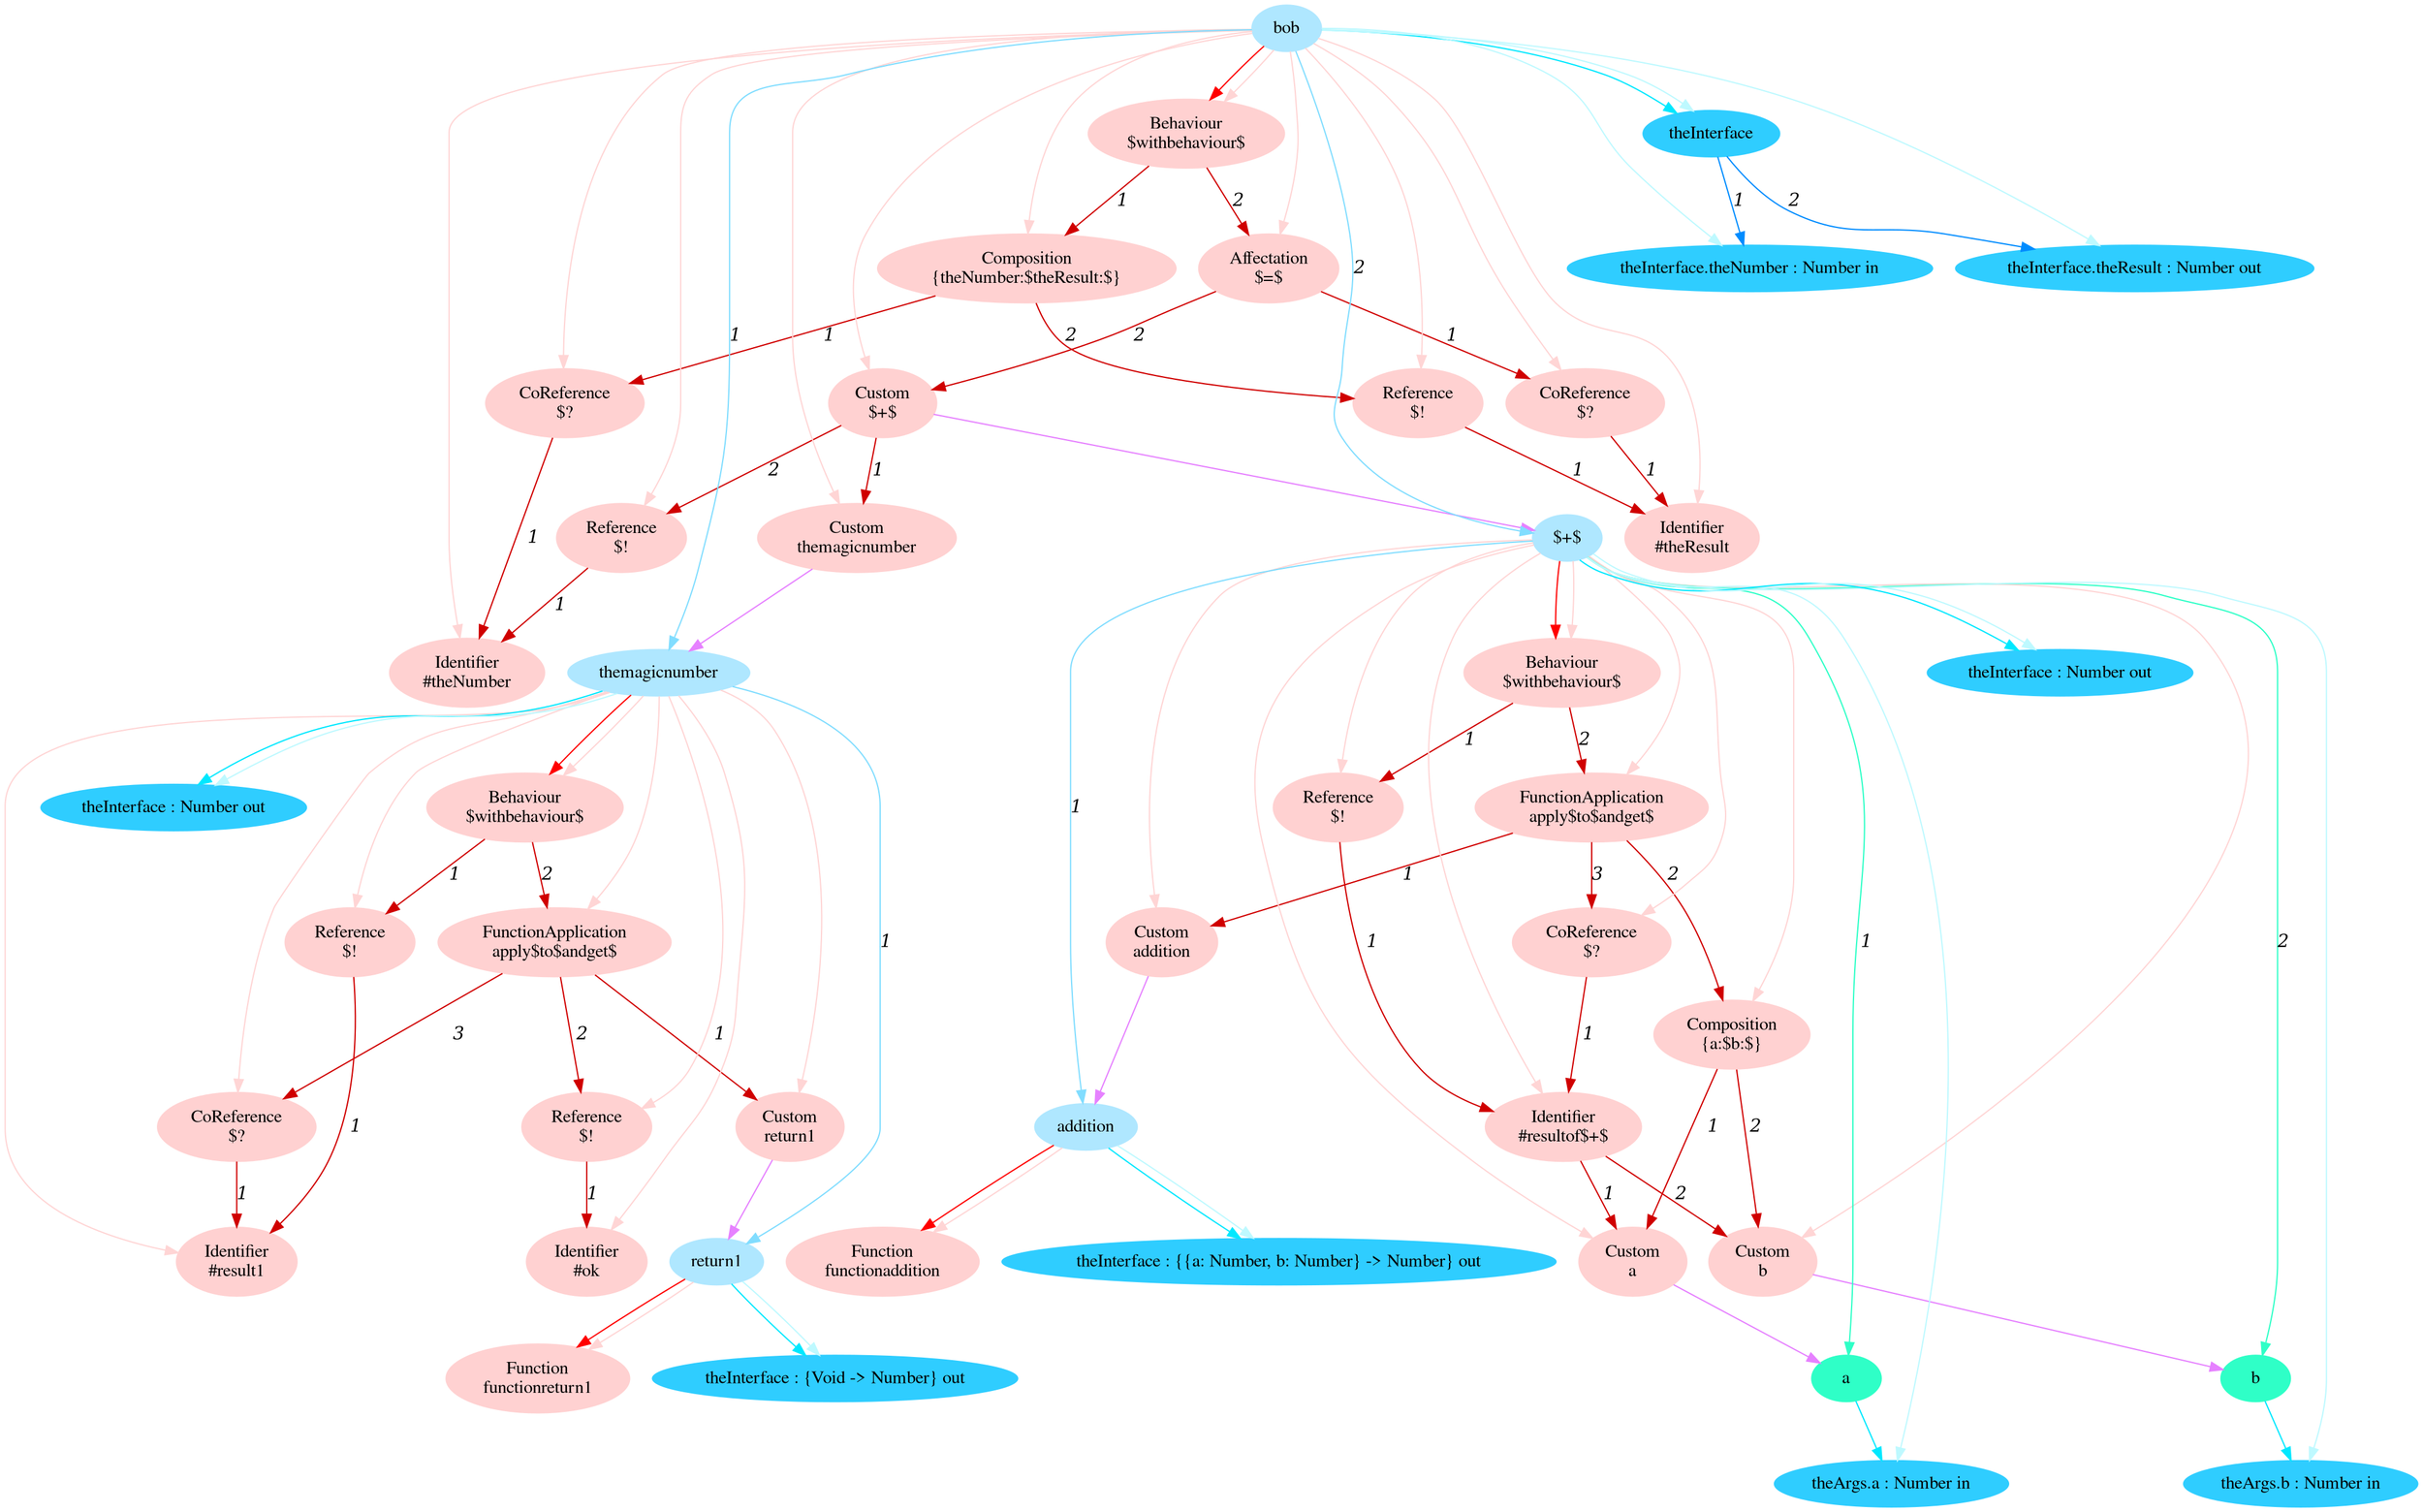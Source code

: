 digraph g{node_4886 [shape="ellipse", style="filled", color="#ffd1d1", fontname="Times", label="Function
functionreturn1" ]
node_4889 [shape="ellipse", style="filled", color="#ffd1d1", fontname="Times", label="Identifier
#result1" ]
node_4893 [shape="ellipse", style="filled", color="#ffd1d1", fontname="Times", label="Reference
$!" ]
node_4897 [shape="ellipse", style="filled", color="#ffd1d1", fontname="Times", label="Custom
return1" ]
node_4900 [shape="ellipse", style="filled", color="#ffd1d1", fontname="Times", label="Identifier
#ok" ]
node_4903 [shape="ellipse", style="filled", color="#ffd1d1", fontname="Times", label="Reference
$!" ]
node_4907 [shape="ellipse", style="filled", color="#ffd1d1", fontname="Times", label="CoReference
$?" ]
node_4911 [shape="ellipse", style="filled", color="#ffd1d1", fontname="Times", label="FunctionApplication
apply$to$andget$" ]
node_4917 [shape="ellipse", style="filled", color="#ffd1d1", fontname="Times", label="Behaviour
$withbehaviour$" ]
node_4922 [shape="ellipse", style="filled", color="#ffd1d1", fontname="Times", label="Function
functionaddition" ]
node_4925 [shape="ellipse", style="filled", color="#ffd1d1", fontname="Times", label="Custom
a" ]
node_4930 [shape="ellipse", style="filled", color="#ffd1d1", fontname="Times", label="Custom
b" ]
node_4935 [shape="ellipse", style="filled", color="#ffd1d1", fontname="Times", label="Identifier
#resultof$+$" ]
node_4941 [shape="ellipse", style="filled", color="#ffd1d1", fontname="Times", label="Reference
$!" ]
node_4945 [shape="ellipse", style="filled", color="#ffd1d1", fontname="Times", label="Custom
addition" ]
node_4948 [shape="ellipse", style="filled", color="#ffd1d1", fontname="Times", label="Composition
{a:$b:$}" ]
node_4953 [shape="ellipse", style="filled", color="#ffd1d1", fontname="Times", label="CoReference
$?" ]
node_4957 [shape="ellipse", style="filled", color="#ffd1d1", fontname="Times", label="FunctionApplication
apply$to$andget$" ]
node_4963 [shape="ellipse", style="filled", color="#ffd1d1", fontname="Times", label="Behaviour
$withbehaviour$" ]
node_4968 [shape="ellipse", style="filled", color="#ffd1d1", fontname="Times", label="Identifier
#theNumber" ]
node_4972 [shape="ellipse", style="filled", color="#ffd1d1", fontname="Times", label="CoReference
$?" ]
node_4976 [shape="ellipse", style="filled", color="#ffd1d1", fontname="Times", label="Identifier
#theResult" ]
node_4980 [shape="ellipse", style="filled", color="#ffd1d1", fontname="Times", label="Reference
$!" ]
node_4984 [shape="ellipse", style="filled", color="#ffd1d1", fontname="Times", label="Composition
{theNumber:$theResult:$}" ]
node_4989 [shape="ellipse", style="filled", color="#ffd1d1", fontname="Times", label="CoReference
$?" ]
node_4993 [shape="ellipse", style="filled", color="#ffd1d1", fontname="Times", label="Custom
themagicnumber" ]
node_4996 [shape="ellipse", style="filled", color="#ffd1d1", fontname="Times", label="Reference
$!" ]
node_5000 [shape="ellipse", style="filled", color="#ffd1d1", fontname="Times", label="Custom
$+$" ]
node_5005 [shape="ellipse", style="filled", color="#ffd1d1", fontname="Times", label="Affectation
$=$" ]
node_5010 [shape="ellipse", style="filled", color="#ffd1d1", fontname="Times", label="Behaviour
$withbehaviour$" ]
node_4732 [shape="ellipse", style="filled", color="#afe7ff", fontname="Times", label="bob" ]
node_4733 [shape="ellipse", style="filled", color="#afe7ff", fontname="Times", label="themagicnumber" ]
node_4734 [shape="ellipse", style="filled", color="#afe7ff", fontname="Times", label="return1" ]
node_4772 [shape="ellipse", style="filled", color="#afe7ff", fontname="Times", label="$+$" ]
node_4773 [shape="ellipse", style="filled", color="#afe7ff", fontname="Times", label="addition" ]
node_4781 [shape="ellipse", style="filled", color="#2fffc7", fontname="Times", label="a" ]
node_4785 [shape="ellipse", style="filled", color="#2fffc7", fontname="Times", label="b" ]
node_4735 [shape="ellipse", style="filled", color="#2fcdff", fontname="Times", label="theInterface : {Void -> Number} out" ]
node_4742 [shape="ellipse", style="filled", color="#2fcdff", fontname="Times", label="theInterface : Number out" ]
node_4774 [shape="ellipse", style="filled", color="#2fcdff", fontname="Times", label="theInterface : {{a: Number, b: Number} -> Number} out" ]
node_4782 [shape="ellipse", style="filled", color="#2fcdff", fontname="Times", label="theArgs.a : Number in" ]
node_4786 [shape="ellipse", style="filled", color="#2fcdff", fontname="Times", label="theArgs.b : Number in" ]
node_4791 [shape="ellipse", style="filled", color="#2fcdff", fontname="Times", label="theInterface : Number out" ]
node_4838 [shape="ellipse", style="filled", color="#2fcdff", fontname="Times", label="theInterface" ]
node_4839 [shape="ellipse", style="filled", color="#2fcdff", fontname="Times", label="theInterface.theNumber : Number in" ]
node_4841 [shape="ellipse", style="filled", color="#2fcdff", fontname="Times", label="theInterface.theResult : Number out" ]
node_4893 -> node_4889 [dir=forward, arrowHead=normal, fontname="Times-Italic", arrowsize=1, color="#d00000", label="1",  headlabel="", taillabel="" ]
node_4903 -> node_4900 [dir=forward, arrowHead=normal, fontname="Times-Italic", arrowsize=1, color="#d00000", label="1",  headlabel="", taillabel="" ]
node_4907 -> node_4889 [dir=forward, arrowHead=normal, fontname="Times-Italic", arrowsize=1, color="#d00000", label="1",  headlabel="", taillabel="" ]
node_4911 -> node_4897 [dir=forward, arrowHead=normal, fontname="Times-Italic", arrowsize=1, color="#d00000", label="1",  headlabel="", taillabel="" ]
node_4911 -> node_4903 [dir=forward, arrowHead=normal, fontname="Times-Italic", arrowsize=1, color="#d00000", label="2",  headlabel="", taillabel="" ]
node_4911 -> node_4907 [dir=forward, arrowHead=normal, fontname="Times-Italic", arrowsize=1, color="#d00000", label="3",  headlabel="", taillabel="" ]
node_4917 -> node_4893 [dir=forward, arrowHead=normal, fontname="Times-Italic", arrowsize=1, color="#d00000", label="1",  headlabel="", taillabel="" ]
node_4917 -> node_4911 [dir=forward, arrowHead=normal, fontname="Times-Italic", arrowsize=1, color="#d00000", label="2",  headlabel="", taillabel="" ]
node_4935 -> node_4925 [dir=forward, arrowHead=normal, fontname="Times-Italic", arrowsize=1, color="#d00000", label="1",  headlabel="", taillabel="" ]
node_4935 -> node_4930 [dir=forward, arrowHead=normal, fontname="Times-Italic", arrowsize=1, color="#d00000", label="2",  headlabel="", taillabel="" ]
node_4941 -> node_4935 [dir=forward, arrowHead=normal, fontname="Times-Italic", arrowsize=1, color="#d00000", label="1",  headlabel="", taillabel="" ]
node_4948 -> node_4925 [dir=forward, arrowHead=normal, fontname="Times-Italic", arrowsize=1, color="#d00000", label="1",  headlabel="", taillabel="" ]
node_4948 -> node_4930 [dir=forward, arrowHead=normal, fontname="Times-Italic", arrowsize=1, color="#d00000", label="2",  headlabel="", taillabel="" ]
node_4953 -> node_4935 [dir=forward, arrowHead=normal, fontname="Times-Italic", arrowsize=1, color="#d00000", label="1",  headlabel="", taillabel="" ]
node_4957 -> node_4945 [dir=forward, arrowHead=normal, fontname="Times-Italic", arrowsize=1, color="#d00000", label="1",  headlabel="", taillabel="" ]
node_4957 -> node_4948 [dir=forward, arrowHead=normal, fontname="Times-Italic", arrowsize=1, color="#d00000", label="2",  headlabel="", taillabel="" ]
node_4957 -> node_4953 [dir=forward, arrowHead=normal, fontname="Times-Italic", arrowsize=1, color="#d00000", label="3",  headlabel="", taillabel="" ]
node_4963 -> node_4941 [dir=forward, arrowHead=normal, fontname="Times-Italic", arrowsize=1, color="#d00000", label="1",  headlabel="", taillabel="" ]
node_4963 -> node_4957 [dir=forward, arrowHead=normal, fontname="Times-Italic", arrowsize=1, color="#d00000", label="2",  headlabel="", taillabel="" ]
node_4972 -> node_4968 [dir=forward, arrowHead=normal, fontname="Times-Italic", arrowsize=1, color="#d00000", label="1",  headlabel="", taillabel="" ]
node_4980 -> node_4976 [dir=forward, arrowHead=normal, fontname="Times-Italic", arrowsize=1, color="#d00000", label="1",  headlabel="", taillabel="" ]
node_4984 -> node_4972 [dir=forward, arrowHead=normal, fontname="Times-Italic", arrowsize=1, color="#d00000", label="1",  headlabel="", taillabel="" ]
node_4984 -> node_4980 [dir=forward, arrowHead=normal, fontname="Times-Italic", arrowsize=1, color="#d00000", label="2",  headlabel="", taillabel="" ]
node_4989 -> node_4976 [dir=forward, arrowHead=normal, fontname="Times-Italic", arrowsize=1, color="#d00000", label="1",  headlabel="", taillabel="" ]
node_4996 -> node_4968 [dir=forward, arrowHead=normal, fontname="Times-Italic", arrowsize=1, color="#d00000", label="1",  headlabel="", taillabel="" ]
node_5000 -> node_4993 [dir=forward, arrowHead=normal, fontname="Times-Italic", arrowsize=1, color="#d00000", label="1",  headlabel="", taillabel="" ]
node_5000 -> node_4996 [dir=forward, arrowHead=normal, fontname="Times-Italic", arrowsize=1, color="#d00000", label="2",  headlabel="", taillabel="" ]
node_5005 -> node_4989 [dir=forward, arrowHead=normal, fontname="Times-Italic", arrowsize=1, color="#d00000", label="1",  headlabel="", taillabel="" ]
node_5005 -> node_5000 [dir=forward, arrowHead=normal, fontname="Times-Italic", arrowsize=1, color="#d00000", label="2",  headlabel="", taillabel="" ]
node_5010 -> node_4984 [dir=forward, arrowHead=normal, fontname="Times-Italic", arrowsize=1, color="#d00000", label="1",  headlabel="", taillabel="" ]
node_5010 -> node_5005 [dir=forward, arrowHead=normal, fontname="Times-Italic", arrowsize=1, color="#d00000", label="2",  headlabel="", taillabel="" ]
node_4734 -> node_4886 [dir=forward, arrowHead=normal, fontname="Times-Italic", arrowsize=1, color="#ff0000", label="",  headlabel="", taillabel="" ]
node_4733 -> node_4917 [dir=forward, arrowHead=normal, fontname="Times-Italic", arrowsize=1, color="#ff0000", label="",  headlabel="", taillabel="" ]
node_4773 -> node_4922 [dir=forward, arrowHead=normal, fontname="Times-Italic", arrowsize=1, color="#ff0000", label="",  headlabel="", taillabel="" ]
node_4772 -> node_4963 [dir=forward, arrowHead=normal, fontname="Times-Italic", arrowsize=1, color="#ff0000", label="",  headlabel="", taillabel="" ]
node_4732 -> node_5010 [dir=forward, arrowHead=normal, fontname="Times-Italic", arrowsize=1, color="#ff0000", label="",  headlabel="", taillabel="" ]
node_4734 -> node_4886 [dir=forward, arrowHead=normal, fontname="Times-Italic", arrowsize=1, color="#ffd5d5", label="",  headlabel="", taillabel="" ]
node_4733 -> node_4889 [dir=forward, arrowHead=normal, fontname="Times-Italic", arrowsize=1, color="#ffd5d5", label="",  headlabel="", taillabel="" ]
node_4733 -> node_4893 [dir=forward, arrowHead=normal, fontname="Times-Italic", arrowsize=1, color="#ffd5d5", label="",  headlabel="", taillabel="" ]
node_4733 -> node_4897 [dir=forward, arrowHead=normal, fontname="Times-Italic", arrowsize=1, color="#ffd5d5", label="",  headlabel="", taillabel="" ]
node_4733 -> node_4900 [dir=forward, arrowHead=normal, fontname="Times-Italic", arrowsize=1, color="#ffd5d5", label="",  headlabel="", taillabel="" ]
node_4733 -> node_4903 [dir=forward, arrowHead=normal, fontname="Times-Italic", arrowsize=1, color="#ffd5d5", label="",  headlabel="", taillabel="" ]
node_4733 -> node_4907 [dir=forward, arrowHead=normal, fontname="Times-Italic", arrowsize=1, color="#ffd5d5", label="",  headlabel="", taillabel="" ]
node_4733 -> node_4911 [dir=forward, arrowHead=normal, fontname="Times-Italic", arrowsize=1, color="#ffd5d5", label="",  headlabel="", taillabel="" ]
node_4733 -> node_4917 [dir=forward, arrowHead=normal, fontname="Times-Italic", arrowsize=1, color="#ffd5d5", label="",  headlabel="", taillabel="" ]
node_4773 -> node_4922 [dir=forward, arrowHead=normal, fontname="Times-Italic", arrowsize=1, color="#ffd5d5", label="",  headlabel="", taillabel="" ]
node_4772 -> node_4925 [dir=forward, arrowHead=normal, fontname="Times-Italic", arrowsize=1, color="#ffd5d5", label="",  headlabel="", taillabel="" ]
node_4772 -> node_4930 [dir=forward, arrowHead=normal, fontname="Times-Italic", arrowsize=1, color="#ffd5d5", label="",  headlabel="", taillabel="" ]
node_4772 -> node_4935 [dir=forward, arrowHead=normal, fontname="Times-Italic", arrowsize=1, color="#ffd5d5", label="",  headlabel="", taillabel="" ]
node_4772 -> node_4941 [dir=forward, arrowHead=normal, fontname="Times-Italic", arrowsize=1, color="#ffd5d5", label="",  headlabel="", taillabel="" ]
node_4772 -> node_4945 [dir=forward, arrowHead=normal, fontname="Times-Italic", arrowsize=1, color="#ffd5d5", label="",  headlabel="", taillabel="" ]
node_4772 -> node_4948 [dir=forward, arrowHead=normal, fontname="Times-Italic", arrowsize=1, color="#ffd5d5", label="",  headlabel="", taillabel="" ]
node_4772 -> node_4953 [dir=forward, arrowHead=normal, fontname="Times-Italic", arrowsize=1, color="#ffd5d5", label="",  headlabel="", taillabel="" ]
node_4772 -> node_4957 [dir=forward, arrowHead=normal, fontname="Times-Italic", arrowsize=1, color="#ffd5d5", label="",  headlabel="", taillabel="" ]
node_4772 -> node_4963 [dir=forward, arrowHead=normal, fontname="Times-Italic", arrowsize=1, color="#ffd5d5", label="",  headlabel="", taillabel="" ]
node_4732 -> node_4968 [dir=forward, arrowHead=normal, fontname="Times-Italic", arrowsize=1, color="#ffd5d5", label="",  headlabel="", taillabel="" ]
node_4732 -> node_4972 [dir=forward, arrowHead=normal, fontname="Times-Italic", arrowsize=1, color="#ffd5d5", label="",  headlabel="", taillabel="" ]
node_4732 -> node_4976 [dir=forward, arrowHead=normal, fontname="Times-Italic", arrowsize=1, color="#ffd5d5", label="",  headlabel="", taillabel="" ]
node_4732 -> node_4980 [dir=forward, arrowHead=normal, fontname="Times-Italic", arrowsize=1, color="#ffd5d5", label="",  headlabel="", taillabel="" ]
node_4732 -> node_4984 [dir=forward, arrowHead=normal, fontname="Times-Italic", arrowsize=1, color="#ffd5d5", label="",  headlabel="", taillabel="" ]
node_4732 -> node_4989 [dir=forward, arrowHead=normal, fontname="Times-Italic", arrowsize=1, color="#ffd5d5", label="",  headlabel="", taillabel="" ]
node_4732 -> node_4993 [dir=forward, arrowHead=normal, fontname="Times-Italic", arrowsize=1, color="#ffd5d5", label="",  headlabel="", taillabel="" ]
node_4732 -> node_4996 [dir=forward, arrowHead=normal, fontname="Times-Italic", arrowsize=1, color="#ffd5d5", label="",  headlabel="", taillabel="" ]
node_4732 -> node_5000 [dir=forward, arrowHead=normal, fontname="Times-Italic", arrowsize=1, color="#ffd5d5", label="",  headlabel="", taillabel="" ]
node_4732 -> node_5005 [dir=forward, arrowHead=normal, fontname="Times-Italic", arrowsize=1, color="#ffd5d5", label="",  headlabel="", taillabel="" ]
node_4732 -> node_5010 [dir=forward, arrowHead=normal, fontname="Times-Italic", arrowsize=1, color="#ffd5d5", label="",  headlabel="", taillabel="" ]
node_4772 -> node_4781 [dir=forward, arrowHead=normal, fontname="Times-Italic", arrowsize=1, color="#2fffc7", label="1",  headlabel="", taillabel="" ]
node_4772 -> node_4785 [dir=forward, arrowHead=normal, fontname="Times-Italic", arrowsize=1, color="#2fffc7", label="2",  headlabel="", taillabel="" ]
node_4781 -> node_4782 [dir=forward, arrowHead=normal, fontname="Times-Italic", arrowsize=1, color="#00e8ff", label="",  headlabel="", taillabel="" ]
node_4785 -> node_4786 [dir=forward, arrowHead=normal, fontname="Times-Italic", arrowsize=1, color="#00e8ff", label="",  headlabel="", taillabel="" ]
node_4734 -> node_4735 [dir=forward, arrowHead=normal, fontname="Times-Italic", arrowsize=1, color="#00e8ff", label="",  headlabel="", taillabel="" ]
node_4733 -> node_4742 [dir=forward, arrowHead=normal, fontname="Times-Italic", arrowsize=1, color="#00e8ff", label="",  headlabel="", taillabel="" ]
node_4773 -> node_4774 [dir=forward, arrowHead=normal, fontname="Times-Italic", arrowsize=1, color="#00e8ff", label="",  headlabel="", taillabel="" ]
node_4772 -> node_4791 [dir=forward, arrowHead=normal, fontname="Times-Italic", arrowsize=1, color="#00e8ff", label="",  headlabel="", taillabel="" ]
node_4732 -> node_4838 [dir=forward, arrowHead=normal, fontname="Times-Italic", arrowsize=1, color="#00e8ff", label="",  headlabel="", taillabel="" ]
node_4734 -> node_4735 [dir=forward, arrowHead=normal, fontname="Times-Italic", arrowsize=1, color="#bef9ff", label="",  headlabel="", taillabel="" ]
node_4733 -> node_4742 [dir=forward, arrowHead=normal, fontname="Times-Italic", arrowsize=1, color="#bef9ff", label="",  headlabel="", taillabel="" ]
node_4773 -> node_4774 [dir=forward, arrowHead=normal, fontname="Times-Italic", arrowsize=1, color="#bef9ff", label="",  headlabel="", taillabel="" ]
node_4772 -> node_4782 [dir=forward, arrowHead=normal, fontname="Times-Italic", arrowsize=1, color="#bef9ff", label="",  headlabel="", taillabel="" ]
node_4772 -> node_4786 [dir=forward, arrowHead=normal, fontname="Times-Italic", arrowsize=1, color="#bef9ff", label="",  headlabel="", taillabel="" ]
node_4772 -> node_4791 [dir=forward, arrowHead=normal, fontname="Times-Italic", arrowsize=1, color="#bef9ff", label="",  headlabel="", taillabel="" ]
node_4732 -> node_4839 [dir=forward, arrowHead=normal, fontname="Times-Italic", arrowsize=1, color="#bef9ff", label="",  headlabel="", taillabel="" ]
node_4732 -> node_4841 [dir=forward, arrowHead=normal, fontname="Times-Italic", arrowsize=1, color="#bef9ff", label="",  headlabel="", taillabel="" ]
node_4732 -> node_4838 [dir=forward, arrowHead=normal, fontname="Times-Italic", arrowsize=1, color="#bef9ff", label="",  headlabel="", taillabel="" ]
node_4838 -> node_4839 [dir=forward, arrowHead=normal, fontname="Times-Italic", arrowsize=1, color="#008cff", label="1",  headlabel="", taillabel="" ]
node_4838 -> node_4841 [dir=forward, arrowHead=normal, fontname="Times-Italic", arrowsize=1, color="#008cff", label="2",  headlabel="", taillabel="" ]
node_4733 -> node_4734 [dir=forward, arrowHead=normal, fontname="Times-Italic", arrowsize=1, color="#81ddff", label="1",  headlabel="", taillabel="" ]
node_4772 -> node_4773 [dir=forward, arrowHead=normal, fontname="Times-Italic", arrowsize=1, color="#81ddff", label="1",  headlabel="", taillabel="" ]
node_4732 -> node_4733 [dir=forward, arrowHead=normal, fontname="Times-Italic", arrowsize=1, color="#81ddff", label="1",  headlabel="", taillabel="" ]
node_4732 -> node_4772 [dir=forward, arrowHead=normal, fontname="Times-Italic", arrowsize=1, color="#81ddff", label="2",  headlabel="", taillabel="" ]
node_4897 -> node_4734 [dir=forward, arrowHead=normal, fontname="Times-Italic", arrowsize=1, color="#e681ff", label="",  headlabel="", taillabel="" ]
node_4925 -> node_4781 [dir=forward, arrowHead=normal, fontname="Times-Italic", arrowsize=1, color="#e681ff", label="",  headlabel="", taillabel="" ]
node_4930 -> node_4785 [dir=forward, arrowHead=normal, fontname="Times-Italic", arrowsize=1, color="#e681ff", label="",  headlabel="", taillabel="" ]
node_4945 -> node_4773 [dir=forward, arrowHead=normal, fontname="Times-Italic", arrowsize=1, color="#e681ff", label="",  headlabel="", taillabel="" ]
node_4993 -> node_4733 [dir=forward, arrowHead=normal, fontname="Times-Italic", arrowsize=1, color="#e681ff", label="",  headlabel="", taillabel="" ]
node_5000 -> node_4772 [dir=forward, arrowHead=normal, fontname="Times-Italic", arrowsize=1, color="#e681ff", label="",  headlabel="", taillabel="" ]
}